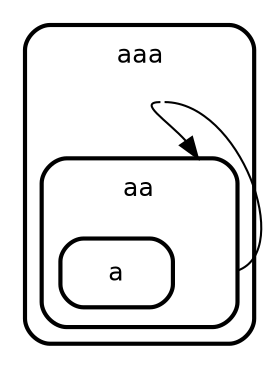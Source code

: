 digraph "state transitions" {
  fontname="Helvetica" fontsize=12 penwidth=2.0 splines=true ordering=out compound=true overlap=scale nodesep=0.3 ranksep=0.1
  node [shape=plaintext style=filled fillcolor="#FFFFFF01" fontname=Helvetica fontsize=12 penwidth=2.0]
  edge [fontname=Helvetica fontsize=10]

    subgraph "cluster_aaa" {
      class="state regular" color="black" label= <
      <table cellborder="0" border="0">
        <tr><td>aaa</td></tr>
      </table>
      > style=rounded penwidth=2.0
      "aaa" [shape=point style=invis margin=0 width=0 height=0 fixedsize=true]
        "self_tr_aa_aa_1" [shape=point style=invis width=0 height=0 fixedsize=true]
    subgraph "cluster_aa" {
      class="state regular" color="black" label= <
      <table cellborder="0" border="0">
        <tr><td>aa</td></tr>
      </table>
      > style=rounded penwidth=2.0
      "aa" [shape=point style=invis margin=0 width=0 height=0 fixedsize=true]
        "a" [margin=0 class="state regular" color="black" label= <
      <table align="center" cellborder="0" border="2" style="rounded" width="48">
        <tr><td width="48" cellpadding="7">a</td></tr>
      </table>
    >]
  
    }
  
    }

      "aa" -> "self_tr_aa_aa_1" [label="    \l" arrowhead=none tailport="e" headport="e" ltail="cluster_aa" color="black" fontcolor="black" class="transition"]
      "self_tr_aa_aa_1" -> "aa" [lhead="cluster_aa" tailport="w" color="black" class="transition"]
}
